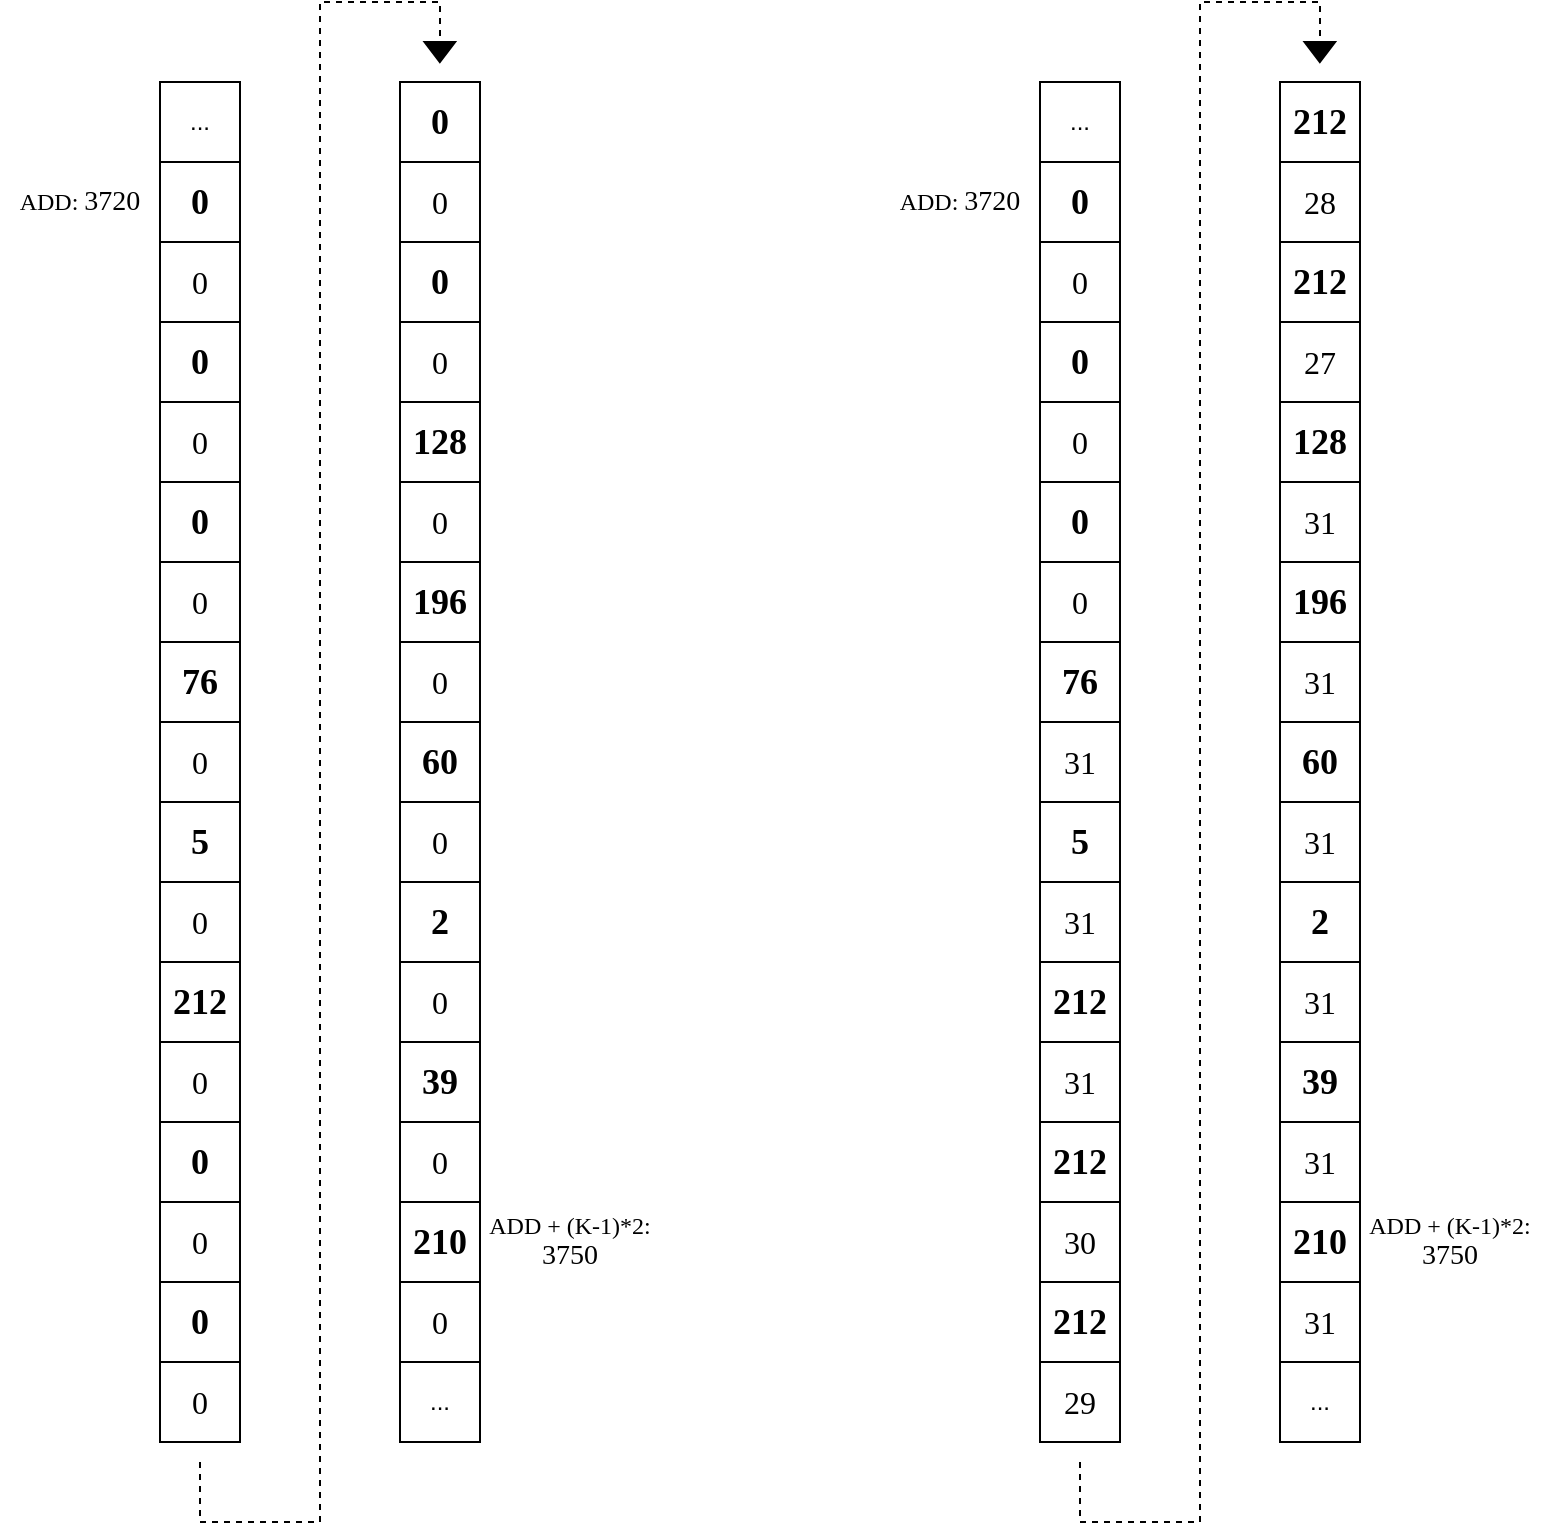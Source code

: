 <mxfile version="24.2.1" type="device">
  <diagram name="Pagina-1" id="ZGay-JrqjkubjTnjsi3_">
    <mxGraphModel dx="1323" dy="690" grid="1" gridSize="10" guides="1" tooltips="1" connect="1" arrows="1" fold="1" page="1" pageScale="1" pageWidth="827" pageHeight="1169" math="0" shadow="0">
      <root>
        <mxCell id="0" />
        <mxCell id="1" parent="0" />
        <mxCell id="2e7SwhbdRD2B7i7yPg1E-1" value="&lt;font size=&quot;1&quot; face=&quot;Times New Roman&quot;&gt;&lt;b style=&quot;font-size: 18px;&quot;&gt;0&lt;/b&gt;&lt;/font&gt;" style="whiteSpace=wrap;html=1;aspect=fixed;" vertex="1" parent="1">
          <mxGeometry x="120" y="200" width="40" height="40" as="geometry" />
        </mxCell>
        <mxCell id="2e7SwhbdRD2B7i7yPg1E-2" value="..." style="whiteSpace=wrap;html=1;aspect=fixed;" vertex="1" parent="1">
          <mxGeometry x="120" y="160" width="40" height="40" as="geometry" />
        </mxCell>
        <mxCell id="2e7SwhbdRD2B7i7yPg1E-3" value="&lt;font style=&quot;font-size: 16px;&quot; face=&quot;Times New Roman&quot;&gt;0&lt;/font&gt;" style="whiteSpace=wrap;html=1;aspect=fixed;" vertex="1" parent="1">
          <mxGeometry x="120" y="240" width="40" height="40" as="geometry" />
        </mxCell>
        <mxCell id="2e7SwhbdRD2B7i7yPg1E-4" value="&lt;font size=&quot;1&quot; face=&quot;Times New Roman&quot;&gt;&lt;b style=&quot;font-size: 18px;&quot;&gt;0&lt;/b&gt;&lt;/font&gt;" style="whiteSpace=wrap;html=1;aspect=fixed;" vertex="1" parent="1">
          <mxGeometry x="120" y="280" width="40" height="40" as="geometry" />
        </mxCell>
        <mxCell id="2e7SwhbdRD2B7i7yPg1E-5" value="&lt;font style=&quot;font-size: 16px;&quot; face=&quot;Times New Roman&quot;&gt;0&lt;/font&gt;" style="whiteSpace=wrap;html=1;aspect=fixed;" vertex="1" parent="1">
          <mxGeometry x="120" y="320" width="40" height="40" as="geometry" />
        </mxCell>
        <mxCell id="2e7SwhbdRD2B7i7yPg1E-6" value="&lt;font size=&quot;1&quot; face=&quot;Times New Roman&quot;&gt;&lt;b style=&quot;font-size: 18px;&quot;&gt;0&lt;/b&gt;&lt;/font&gt;" style="whiteSpace=wrap;html=1;aspect=fixed;" vertex="1" parent="1">
          <mxGeometry x="120" y="360" width="40" height="40" as="geometry" />
        </mxCell>
        <mxCell id="2e7SwhbdRD2B7i7yPg1E-7" value="&lt;font style=&quot;font-size: 16px;&quot; face=&quot;Times New Roman&quot;&gt;0&lt;/font&gt;" style="whiteSpace=wrap;html=1;aspect=fixed;" vertex="1" parent="1">
          <mxGeometry x="120" y="400" width="40" height="40" as="geometry" />
        </mxCell>
        <mxCell id="2e7SwhbdRD2B7i7yPg1E-8" value="&lt;font size=&quot;1&quot; face=&quot;Times New Roman&quot;&gt;&lt;b style=&quot;font-size: 18px;&quot;&gt;76&lt;/b&gt;&lt;/font&gt;" style="whiteSpace=wrap;html=1;aspect=fixed;" vertex="1" parent="1">
          <mxGeometry x="120" y="440" width="40" height="40" as="geometry" />
        </mxCell>
        <mxCell id="2e7SwhbdRD2B7i7yPg1E-9" value="&lt;font style=&quot;font-size: 16px;&quot; face=&quot;Times New Roman&quot;&gt;0&lt;/font&gt;" style="whiteSpace=wrap;html=1;aspect=fixed;" vertex="1" parent="1">
          <mxGeometry x="120" y="480" width="40" height="40" as="geometry" />
        </mxCell>
        <mxCell id="2e7SwhbdRD2B7i7yPg1E-10" value="&lt;font size=&quot;1&quot; face=&quot;Times New Roman&quot;&gt;&lt;b style=&quot;font-size: 18px;&quot;&gt;5&lt;/b&gt;&lt;/font&gt;" style="whiteSpace=wrap;html=1;aspect=fixed;" vertex="1" parent="1">
          <mxGeometry x="120" y="520" width="40" height="40" as="geometry" />
        </mxCell>
        <mxCell id="2e7SwhbdRD2B7i7yPg1E-11" value="&lt;font style=&quot;font-size: 16px;&quot; face=&quot;Times New Roman&quot;&gt;0&lt;/font&gt;" style="whiteSpace=wrap;html=1;aspect=fixed;" vertex="1" parent="1">
          <mxGeometry x="120" y="560" width="40" height="40" as="geometry" />
        </mxCell>
        <mxCell id="2e7SwhbdRD2B7i7yPg1E-12" value="&lt;font size=&quot;1&quot; face=&quot;Times New Roman&quot;&gt;&lt;b style=&quot;font-size: 18px;&quot;&gt;212&lt;/b&gt;&lt;/font&gt;" style="whiteSpace=wrap;html=1;aspect=fixed;" vertex="1" parent="1">
          <mxGeometry x="120" y="600" width="40" height="40" as="geometry" />
        </mxCell>
        <mxCell id="2e7SwhbdRD2B7i7yPg1E-13" value="&lt;font style=&quot;font-size: 16px;&quot; face=&quot;Times New Roman&quot;&gt;0&lt;/font&gt;" style="whiteSpace=wrap;html=1;aspect=fixed;" vertex="1" parent="1">
          <mxGeometry x="120" y="640" width="40" height="40" as="geometry" />
        </mxCell>
        <mxCell id="2e7SwhbdRD2B7i7yPg1E-14" value="&lt;font size=&quot;1&quot; face=&quot;Times New Roman&quot;&gt;&lt;b style=&quot;font-size: 18px;&quot;&gt;0&lt;/b&gt;&lt;/font&gt;" style="whiteSpace=wrap;html=1;aspect=fixed;" vertex="1" parent="1">
          <mxGeometry x="120" y="680" width="40" height="40" as="geometry" />
        </mxCell>
        <mxCell id="2e7SwhbdRD2B7i7yPg1E-15" value="&lt;font style=&quot;font-size: 16px;&quot; face=&quot;Times New Roman&quot;&gt;0&lt;/font&gt;" style="whiteSpace=wrap;html=1;aspect=fixed;" vertex="1" parent="1">
          <mxGeometry x="120" y="720" width="40" height="40" as="geometry" />
        </mxCell>
        <mxCell id="2e7SwhbdRD2B7i7yPg1E-16" value="&lt;font size=&quot;1&quot; face=&quot;Times New Roman&quot;&gt;&lt;b style=&quot;font-size: 18px;&quot;&gt;0&lt;/b&gt;&lt;/font&gt;" style="whiteSpace=wrap;html=1;aspect=fixed;" vertex="1" parent="1">
          <mxGeometry x="120" y="760" width="40" height="40" as="geometry" />
        </mxCell>
        <mxCell id="2e7SwhbdRD2B7i7yPg1E-17" value="&lt;font style=&quot;font-size: 16px;&quot; face=&quot;Times New Roman&quot;&gt;0&lt;/font&gt;" style="whiteSpace=wrap;html=1;aspect=fixed;" vertex="1" parent="1">
          <mxGeometry x="120" y="800" width="40" height="40" as="geometry" />
        </mxCell>
        <mxCell id="2e7SwhbdRD2B7i7yPg1E-42" value="&lt;font size=&quot;1&quot; face=&quot;Times New Roman&quot;&gt;&lt;b style=&quot;font-size: 18px;&quot;&gt;0&lt;/b&gt;&lt;/font&gt;" style="whiteSpace=wrap;html=1;aspect=fixed;" vertex="1" parent="1">
          <mxGeometry x="240" y="160" width="40" height="40" as="geometry" />
        </mxCell>
        <mxCell id="2e7SwhbdRD2B7i7yPg1E-43" value="&lt;font style=&quot;font-size: 16px;&quot; face=&quot;Times New Roman&quot;&gt;0&lt;/font&gt;" style="whiteSpace=wrap;html=1;aspect=fixed;" vertex="1" parent="1">
          <mxGeometry x="240" y="200" width="40" height="40" as="geometry" />
        </mxCell>
        <mxCell id="2e7SwhbdRD2B7i7yPg1E-44" value="&lt;font size=&quot;1&quot; face=&quot;Times New Roman&quot;&gt;&lt;b style=&quot;font-size: 18px;&quot;&gt;0&lt;/b&gt;&lt;/font&gt;" style="whiteSpace=wrap;html=1;aspect=fixed;" vertex="1" parent="1">
          <mxGeometry x="240" y="240" width="40" height="40" as="geometry" />
        </mxCell>
        <mxCell id="2e7SwhbdRD2B7i7yPg1E-45" value="&lt;font style=&quot;font-size: 16px;&quot; face=&quot;Times New Roman&quot;&gt;0&lt;/font&gt;" style="whiteSpace=wrap;html=1;aspect=fixed;" vertex="1" parent="1">
          <mxGeometry x="240" y="280" width="40" height="40" as="geometry" />
        </mxCell>
        <mxCell id="2e7SwhbdRD2B7i7yPg1E-46" value="&lt;font size=&quot;1&quot; face=&quot;Times New Roman&quot;&gt;&lt;b style=&quot;font-size: 18px;&quot;&gt;128&lt;/b&gt;&lt;/font&gt;" style="whiteSpace=wrap;html=1;aspect=fixed;" vertex="1" parent="1">
          <mxGeometry x="240" y="320" width="40" height="40" as="geometry" />
        </mxCell>
        <mxCell id="2e7SwhbdRD2B7i7yPg1E-47" value="&lt;font style=&quot;font-size: 16px;&quot; face=&quot;Times New Roman&quot;&gt;0&lt;/font&gt;" style="whiteSpace=wrap;html=1;aspect=fixed;" vertex="1" parent="1">
          <mxGeometry x="240" y="360" width="40" height="40" as="geometry" />
        </mxCell>
        <mxCell id="2e7SwhbdRD2B7i7yPg1E-48" value="&lt;font size=&quot;1&quot; face=&quot;Times New Roman&quot;&gt;&lt;b style=&quot;font-size: 18px;&quot;&gt;196&lt;/b&gt;&lt;/font&gt;" style="whiteSpace=wrap;html=1;aspect=fixed;" vertex="1" parent="1">
          <mxGeometry x="240" y="400" width="40" height="40" as="geometry" />
        </mxCell>
        <mxCell id="2e7SwhbdRD2B7i7yPg1E-49" value="&lt;font style=&quot;font-size: 16px;&quot; face=&quot;Times New Roman&quot;&gt;0&lt;/font&gt;" style="whiteSpace=wrap;html=1;aspect=fixed;" vertex="1" parent="1">
          <mxGeometry x="240" y="440" width="40" height="40" as="geometry" />
        </mxCell>
        <mxCell id="2e7SwhbdRD2B7i7yPg1E-50" value="&lt;font size=&quot;1&quot; face=&quot;Times New Roman&quot;&gt;&lt;b style=&quot;font-size: 18px;&quot;&gt;60&lt;/b&gt;&lt;/font&gt;" style="whiteSpace=wrap;html=1;aspect=fixed;" vertex="1" parent="1">
          <mxGeometry x="240" y="480" width="40" height="40" as="geometry" />
        </mxCell>
        <mxCell id="2e7SwhbdRD2B7i7yPg1E-51" value="&lt;font style=&quot;font-size: 16px;&quot; face=&quot;Times New Roman&quot;&gt;0&lt;/font&gt;" style="whiteSpace=wrap;html=1;aspect=fixed;" vertex="1" parent="1">
          <mxGeometry x="240" y="520" width="40" height="40" as="geometry" />
        </mxCell>
        <mxCell id="2e7SwhbdRD2B7i7yPg1E-52" value="&lt;font size=&quot;1&quot; face=&quot;Times New Roman&quot;&gt;&lt;b style=&quot;font-size: 18px;&quot;&gt;2&lt;/b&gt;&lt;/font&gt;" style="whiteSpace=wrap;html=1;aspect=fixed;" vertex="1" parent="1">
          <mxGeometry x="240" y="560" width="40" height="40" as="geometry" />
        </mxCell>
        <mxCell id="2e7SwhbdRD2B7i7yPg1E-53" value="&lt;font style=&quot;font-size: 16px;&quot; face=&quot;Times New Roman&quot;&gt;0&lt;/font&gt;" style="whiteSpace=wrap;html=1;aspect=fixed;" vertex="1" parent="1">
          <mxGeometry x="240" y="600" width="40" height="40" as="geometry" />
        </mxCell>
        <mxCell id="2e7SwhbdRD2B7i7yPg1E-54" value="&lt;font size=&quot;1&quot; face=&quot;Times New Roman&quot;&gt;&lt;b style=&quot;font-size: 18px;&quot;&gt;39&lt;/b&gt;&lt;/font&gt;" style="whiteSpace=wrap;html=1;aspect=fixed;" vertex="1" parent="1">
          <mxGeometry x="240" y="640" width="40" height="40" as="geometry" />
        </mxCell>
        <mxCell id="2e7SwhbdRD2B7i7yPg1E-55" value="&lt;font style=&quot;font-size: 16px;&quot; face=&quot;Times New Roman&quot;&gt;0&lt;/font&gt;" style="whiteSpace=wrap;html=1;aspect=fixed;" vertex="1" parent="1">
          <mxGeometry x="240" y="680" width="40" height="40" as="geometry" />
        </mxCell>
        <mxCell id="2e7SwhbdRD2B7i7yPg1E-56" value="&lt;font size=&quot;1&quot; face=&quot;Times New Roman&quot;&gt;&lt;b style=&quot;font-size: 18px;&quot;&gt;210&lt;/b&gt;&lt;/font&gt;" style="whiteSpace=wrap;html=1;aspect=fixed;" vertex="1" parent="1">
          <mxGeometry x="240" y="720" width="40" height="40" as="geometry" />
        </mxCell>
        <mxCell id="2e7SwhbdRD2B7i7yPg1E-57" value="&lt;font style=&quot;font-size: 16px;&quot; face=&quot;Times New Roman&quot;&gt;0&lt;/font&gt;" style="whiteSpace=wrap;html=1;aspect=fixed;" vertex="1" parent="1">
          <mxGeometry x="240" y="760" width="40" height="40" as="geometry" />
        </mxCell>
        <mxCell id="2e7SwhbdRD2B7i7yPg1E-58" value="..." style="whiteSpace=wrap;html=1;aspect=fixed;" vertex="1" parent="1">
          <mxGeometry x="240" y="800" width="40" height="40" as="geometry" />
        </mxCell>
        <mxCell id="2e7SwhbdRD2B7i7yPg1E-62" value="" style="shape=mxgraph.arrows2.wedgeArrow;html=1;bendable=0;startWidth=7.651;fillColor=strokeColor;defaultFillColor=invert;defaultGradientColor=invert;rounded=0;" edge="1" parent="1">
          <mxGeometry width="100" height="100" relative="1" as="geometry">
            <mxPoint x="259.92" y="140" as="sourcePoint" />
            <mxPoint x="259.92" y="150" as="targetPoint" />
          </mxGeometry>
        </mxCell>
        <mxCell id="2e7SwhbdRD2B7i7yPg1E-64" value="" style="endArrow=none;dashed=1;html=1;rounded=0;" edge="1" parent="1">
          <mxGeometry width="50" height="50" relative="1" as="geometry">
            <mxPoint x="140" y="850" as="sourcePoint" />
            <mxPoint x="260" y="140" as="targetPoint" />
            <Array as="points">
              <mxPoint x="140" y="880" />
              <mxPoint x="200" y="880" />
              <mxPoint x="200" y="120" />
              <mxPoint x="260" y="120" />
            </Array>
          </mxGeometry>
        </mxCell>
        <mxCell id="2e7SwhbdRD2B7i7yPg1E-66" value="&lt;font size=&quot;1&quot; face=&quot;Times New Roman&quot;&gt;&lt;b style=&quot;font-size: 18px;&quot;&gt;0&lt;/b&gt;&lt;/font&gt;" style="whiteSpace=wrap;html=1;aspect=fixed;" vertex="1" parent="1">
          <mxGeometry x="560" y="200" width="40" height="40" as="geometry" />
        </mxCell>
        <mxCell id="2e7SwhbdRD2B7i7yPg1E-67" value="..." style="whiteSpace=wrap;html=1;aspect=fixed;" vertex="1" parent="1">
          <mxGeometry x="560" y="160" width="40" height="40" as="geometry" />
        </mxCell>
        <mxCell id="2e7SwhbdRD2B7i7yPg1E-68" value="&lt;font style=&quot;font-size: 16px;&quot; face=&quot;Times New Roman&quot;&gt;0&lt;/font&gt;" style="whiteSpace=wrap;html=1;aspect=fixed;" vertex="1" parent="1">
          <mxGeometry x="560" y="240" width="40" height="40" as="geometry" />
        </mxCell>
        <mxCell id="2e7SwhbdRD2B7i7yPg1E-69" value="&lt;font size=&quot;1&quot; face=&quot;Times New Roman&quot;&gt;&lt;b style=&quot;font-size: 18px;&quot;&gt;0&lt;/b&gt;&lt;/font&gt;" style="whiteSpace=wrap;html=1;aspect=fixed;" vertex="1" parent="1">
          <mxGeometry x="560" y="280" width="40" height="40" as="geometry" />
        </mxCell>
        <mxCell id="2e7SwhbdRD2B7i7yPg1E-70" value="&lt;font style=&quot;font-size: 16px;&quot; face=&quot;Times New Roman&quot;&gt;0&lt;/font&gt;" style="whiteSpace=wrap;html=1;aspect=fixed;" vertex="1" parent="1">
          <mxGeometry x="560" y="320" width="40" height="40" as="geometry" />
        </mxCell>
        <mxCell id="2e7SwhbdRD2B7i7yPg1E-71" value="&lt;font size=&quot;1&quot; face=&quot;Times New Roman&quot;&gt;&lt;b style=&quot;font-size: 18px;&quot;&gt;0&lt;/b&gt;&lt;/font&gt;" style="whiteSpace=wrap;html=1;aspect=fixed;" vertex="1" parent="1">
          <mxGeometry x="560" y="360" width="40" height="40" as="geometry" />
        </mxCell>
        <mxCell id="2e7SwhbdRD2B7i7yPg1E-72" value="&lt;font style=&quot;font-size: 16px;&quot; face=&quot;Times New Roman&quot;&gt;0&lt;/font&gt;" style="whiteSpace=wrap;html=1;aspect=fixed;" vertex="1" parent="1">
          <mxGeometry x="560" y="400" width="40" height="40" as="geometry" />
        </mxCell>
        <mxCell id="2e7SwhbdRD2B7i7yPg1E-73" value="&lt;font size=&quot;1&quot; face=&quot;Times New Roman&quot;&gt;&lt;b style=&quot;font-size: 18px;&quot;&gt;76&lt;/b&gt;&lt;/font&gt;" style="whiteSpace=wrap;html=1;aspect=fixed;" vertex="1" parent="1">
          <mxGeometry x="560" y="440" width="40" height="40" as="geometry" />
        </mxCell>
        <mxCell id="2e7SwhbdRD2B7i7yPg1E-74" value="&lt;font style=&quot;font-size: 16px;&quot; face=&quot;Times New Roman&quot;&gt;31&lt;/font&gt;" style="whiteSpace=wrap;html=1;aspect=fixed;" vertex="1" parent="1">
          <mxGeometry x="560" y="480" width="40" height="40" as="geometry" />
        </mxCell>
        <mxCell id="2e7SwhbdRD2B7i7yPg1E-75" value="&lt;font size=&quot;1&quot; face=&quot;Times New Roman&quot;&gt;&lt;b style=&quot;font-size: 18px;&quot;&gt;5&lt;/b&gt;&lt;/font&gt;" style="whiteSpace=wrap;html=1;aspect=fixed;" vertex="1" parent="1">
          <mxGeometry x="560" y="520" width="40" height="40" as="geometry" />
        </mxCell>
        <mxCell id="2e7SwhbdRD2B7i7yPg1E-76" value="&lt;font style=&quot;font-size: 16px;&quot; face=&quot;Times New Roman&quot;&gt;31&lt;/font&gt;" style="whiteSpace=wrap;html=1;aspect=fixed;" vertex="1" parent="1">
          <mxGeometry x="560" y="560" width="40" height="40" as="geometry" />
        </mxCell>
        <mxCell id="2e7SwhbdRD2B7i7yPg1E-77" value="&lt;font size=&quot;1&quot; face=&quot;Times New Roman&quot;&gt;&lt;b style=&quot;font-size: 18px;&quot;&gt;212&lt;/b&gt;&lt;/font&gt;" style="whiteSpace=wrap;html=1;aspect=fixed;" vertex="1" parent="1">
          <mxGeometry x="560" y="600" width="40" height="40" as="geometry" />
        </mxCell>
        <mxCell id="2e7SwhbdRD2B7i7yPg1E-78" value="&lt;font style=&quot;font-size: 16px;&quot; face=&quot;Times New Roman&quot;&gt;31&lt;/font&gt;" style="whiteSpace=wrap;html=1;aspect=fixed;" vertex="1" parent="1">
          <mxGeometry x="560" y="640" width="40" height="40" as="geometry" />
        </mxCell>
        <mxCell id="2e7SwhbdRD2B7i7yPg1E-79" value="&lt;font size=&quot;1&quot; face=&quot;Times New Roman&quot;&gt;&lt;b style=&quot;font-size: 18px;&quot;&gt;212&lt;/b&gt;&lt;/font&gt;" style="whiteSpace=wrap;html=1;aspect=fixed;" vertex="1" parent="1">
          <mxGeometry x="560" y="680" width="40" height="40" as="geometry" />
        </mxCell>
        <mxCell id="2e7SwhbdRD2B7i7yPg1E-80" value="&lt;font style=&quot;font-size: 16px;&quot; face=&quot;Times New Roman&quot;&gt;30&lt;/font&gt;" style="whiteSpace=wrap;html=1;aspect=fixed;" vertex="1" parent="1">
          <mxGeometry x="560" y="720" width="40" height="40" as="geometry" />
        </mxCell>
        <mxCell id="2e7SwhbdRD2B7i7yPg1E-81" value="&lt;font size=&quot;1&quot; face=&quot;Times New Roman&quot;&gt;&lt;b style=&quot;font-size: 18px;&quot;&gt;212&lt;/b&gt;&lt;/font&gt;" style="whiteSpace=wrap;html=1;aspect=fixed;" vertex="1" parent="1">
          <mxGeometry x="560" y="760" width="40" height="40" as="geometry" />
        </mxCell>
        <mxCell id="2e7SwhbdRD2B7i7yPg1E-82" value="&lt;font style=&quot;font-size: 16px;&quot; face=&quot;Times New Roman&quot;&gt;29&lt;/font&gt;" style="whiteSpace=wrap;html=1;aspect=fixed;" vertex="1" parent="1">
          <mxGeometry x="560" y="800" width="40" height="40" as="geometry" />
        </mxCell>
        <mxCell id="2e7SwhbdRD2B7i7yPg1E-83" value="&lt;font size=&quot;1&quot; face=&quot;Times New Roman&quot;&gt;&lt;b style=&quot;font-size: 18px;&quot;&gt;212&lt;/b&gt;&lt;/font&gt;" style="whiteSpace=wrap;html=1;aspect=fixed;" vertex="1" parent="1">
          <mxGeometry x="680" y="160" width="40" height="40" as="geometry" />
        </mxCell>
        <mxCell id="2e7SwhbdRD2B7i7yPg1E-84" value="&lt;font style=&quot;font-size: 16px;&quot; face=&quot;Times New Roman&quot;&gt;28&lt;/font&gt;" style="whiteSpace=wrap;html=1;aspect=fixed;" vertex="1" parent="1">
          <mxGeometry x="680" y="200" width="40" height="40" as="geometry" />
        </mxCell>
        <mxCell id="2e7SwhbdRD2B7i7yPg1E-85" value="&lt;font size=&quot;1&quot; face=&quot;Times New Roman&quot;&gt;&lt;b style=&quot;font-size: 18px;&quot;&gt;212&lt;/b&gt;&lt;/font&gt;" style="whiteSpace=wrap;html=1;aspect=fixed;" vertex="1" parent="1">
          <mxGeometry x="680" y="240" width="40" height="40" as="geometry" />
        </mxCell>
        <mxCell id="2e7SwhbdRD2B7i7yPg1E-86" value="&lt;font style=&quot;font-size: 16px;&quot; face=&quot;Times New Roman&quot;&gt;27&lt;/font&gt;" style="whiteSpace=wrap;html=1;aspect=fixed;" vertex="1" parent="1">
          <mxGeometry x="680" y="280" width="40" height="40" as="geometry" />
        </mxCell>
        <mxCell id="2e7SwhbdRD2B7i7yPg1E-87" value="&lt;font size=&quot;1&quot; face=&quot;Times New Roman&quot;&gt;&lt;b style=&quot;font-size: 18px;&quot;&gt;128&lt;/b&gt;&lt;/font&gt;" style="whiteSpace=wrap;html=1;aspect=fixed;" vertex="1" parent="1">
          <mxGeometry x="680" y="320" width="40" height="40" as="geometry" />
        </mxCell>
        <mxCell id="2e7SwhbdRD2B7i7yPg1E-88" value="&lt;font style=&quot;font-size: 16px;&quot; face=&quot;Times New Roman&quot;&gt;31&lt;/font&gt;" style="whiteSpace=wrap;html=1;aspect=fixed;" vertex="1" parent="1">
          <mxGeometry x="680" y="360" width="40" height="40" as="geometry" />
        </mxCell>
        <mxCell id="2e7SwhbdRD2B7i7yPg1E-89" value="&lt;font size=&quot;1&quot; face=&quot;Times New Roman&quot;&gt;&lt;b style=&quot;font-size: 18px;&quot;&gt;196&lt;/b&gt;&lt;/font&gt;" style="whiteSpace=wrap;html=1;aspect=fixed;" vertex="1" parent="1">
          <mxGeometry x="680" y="400" width="40" height="40" as="geometry" />
        </mxCell>
        <mxCell id="2e7SwhbdRD2B7i7yPg1E-90" value="&lt;font style=&quot;font-size: 16px;&quot; face=&quot;Times New Roman&quot;&gt;31&lt;/font&gt;" style="whiteSpace=wrap;html=1;aspect=fixed;" vertex="1" parent="1">
          <mxGeometry x="680" y="440" width="40" height="40" as="geometry" />
        </mxCell>
        <mxCell id="2e7SwhbdRD2B7i7yPg1E-91" value="&lt;font size=&quot;1&quot; face=&quot;Times New Roman&quot;&gt;&lt;b style=&quot;font-size: 18px;&quot;&gt;60&lt;/b&gt;&lt;/font&gt;" style="whiteSpace=wrap;html=1;aspect=fixed;" vertex="1" parent="1">
          <mxGeometry x="680" y="480" width="40" height="40" as="geometry" />
        </mxCell>
        <mxCell id="2e7SwhbdRD2B7i7yPg1E-92" value="&lt;font style=&quot;font-size: 16px;&quot; face=&quot;Times New Roman&quot;&gt;31&lt;/font&gt;" style="whiteSpace=wrap;html=1;aspect=fixed;" vertex="1" parent="1">
          <mxGeometry x="680" y="520" width="40" height="40" as="geometry" />
        </mxCell>
        <mxCell id="2e7SwhbdRD2B7i7yPg1E-93" value="&lt;font size=&quot;1&quot; face=&quot;Times New Roman&quot;&gt;&lt;b style=&quot;font-size: 18px;&quot;&gt;2&lt;/b&gt;&lt;/font&gt;" style="whiteSpace=wrap;html=1;aspect=fixed;" vertex="1" parent="1">
          <mxGeometry x="680" y="560" width="40" height="40" as="geometry" />
        </mxCell>
        <mxCell id="2e7SwhbdRD2B7i7yPg1E-94" value="&lt;font style=&quot;font-size: 16px;&quot; face=&quot;Times New Roman&quot;&gt;31&lt;/font&gt;" style="whiteSpace=wrap;html=1;aspect=fixed;" vertex="1" parent="1">
          <mxGeometry x="680" y="600" width="40" height="40" as="geometry" />
        </mxCell>
        <mxCell id="2e7SwhbdRD2B7i7yPg1E-95" value="&lt;font size=&quot;1&quot; face=&quot;Times New Roman&quot;&gt;&lt;b style=&quot;font-size: 18px;&quot;&gt;39&lt;/b&gt;&lt;/font&gt;" style="whiteSpace=wrap;html=1;aspect=fixed;" vertex="1" parent="1">
          <mxGeometry x="680" y="640" width="40" height="40" as="geometry" />
        </mxCell>
        <mxCell id="2e7SwhbdRD2B7i7yPg1E-96" value="&lt;font style=&quot;font-size: 16px;&quot; face=&quot;Times New Roman&quot;&gt;31&lt;/font&gt;" style="whiteSpace=wrap;html=1;aspect=fixed;" vertex="1" parent="1">
          <mxGeometry x="680" y="680" width="40" height="40" as="geometry" />
        </mxCell>
        <mxCell id="2e7SwhbdRD2B7i7yPg1E-97" value="&lt;font size=&quot;1&quot; face=&quot;Times New Roman&quot;&gt;&lt;b style=&quot;font-size: 18px;&quot;&gt;210&lt;/b&gt;&lt;/font&gt;" style="whiteSpace=wrap;html=1;aspect=fixed;" vertex="1" parent="1">
          <mxGeometry x="680" y="720" width="40" height="40" as="geometry" />
        </mxCell>
        <mxCell id="2e7SwhbdRD2B7i7yPg1E-98" value="&lt;font style=&quot;font-size: 16px;&quot; face=&quot;Times New Roman&quot;&gt;31&lt;/font&gt;" style="whiteSpace=wrap;html=1;aspect=fixed;" vertex="1" parent="1">
          <mxGeometry x="680" y="760" width="40" height="40" as="geometry" />
        </mxCell>
        <mxCell id="2e7SwhbdRD2B7i7yPg1E-99" value="..." style="whiteSpace=wrap;html=1;aspect=fixed;" vertex="1" parent="1">
          <mxGeometry x="680" y="800" width="40" height="40" as="geometry" />
        </mxCell>
        <mxCell id="2e7SwhbdRD2B7i7yPg1E-100" value="" style="shape=mxgraph.arrows2.wedgeArrow;html=1;bendable=0;startWidth=7.651;fillColor=strokeColor;defaultFillColor=invert;defaultGradientColor=invert;rounded=0;" edge="1" parent="1">
          <mxGeometry width="100" height="100" relative="1" as="geometry">
            <mxPoint x="699.92" y="140" as="sourcePoint" />
            <mxPoint x="699.92" y="150" as="targetPoint" />
          </mxGeometry>
        </mxCell>
        <mxCell id="2e7SwhbdRD2B7i7yPg1E-101" value="" style="endArrow=none;dashed=1;html=1;rounded=0;" edge="1" parent="1">
          <mxGeometry width="50" height="50" relative="1" as="geometry">
            <mxPoint x="580" y="850" as="sourcePoint" />
            <mxPoint x="700" y="140" as="targetPoint" />
            <Array as="points">
              <mxPoint x="580" y="880" />
              <mxPoint x="640" y="880" />
              <mxPoint x="640" y="120" />
              <mxPoint x="700" y="120" />
            </Array>
          </mxGeometry>
        </mxCell>
        <mxCell id="2e7SwhbdRD2B7i7yPg1E-102" value="&lt;font face=&quot;Times New Roman&quot;&gt;ADD: &lt;/font&gt;&lt;font style=&quot;font-size: 14px;&quot; face=&quot;Times New Roman&quot;&gt;3720&lt;/font&gt;" style="text;html=1;align=center;verticalAlign=middle;whiteSpace=wrap;rounded=0;" vertex="1" parent="1">
          <mxGeometry x="40" y="205" width="80" height="30" as="geometry" />
        </mxCell>
        <mxCell id="2e7SwhbdRD2B7i7yPg1E-141" value="&lt;font face=&quot;Times New Roman&quot;&gt;ADD: &lt;/font&gt;&lt;font style=&quot;font-size: 14px;&quot; face=&quot;Times New Roman&quot;&gt;3720&lt;/font&gt;" style="text;html=1;align=center;verticalAlign=middle;whiteSpace=wrap;rounded=0;" vertex="1" parent="1">
          <mxGeometry x="480" y="205" width="80" height="30" as="geometry" />
        </mxCell>
        <mxCell id="2e7SwhbdRD2B7i7yPg1E-143" value="&lt;font face=&quot;Times New Roman&quot;&gt;ADD + (K-1)*2: &lt;/font&gt;&lt;font style=&quot;font-size: 14px;&quot; face=&quot;Times New Roman&quot;&gt;3750&lt;/font&gt;" style="text;html=1;align=center;verticalAlign=middle;whiteSpace=wrap;rounded=0;" vertex="1" parent="1">
          <mxGeometry x="280" y="725" width="90" height="30" as="geometry" />
        </mxCell>
        <mxCell id="2e7SwhbdRD2B7i7yPg1E-144" value="&lt;font face=&quot;Times New Roman&quot;&gt;ADD + (K-1)*2: &lt;/font&gt;&lt;font style=&quot;font-size: 14px;&quot; face=&quot;Times New Roman&quot;&gt;3750&lt;/font&gt;" style="text;html=1;align=center;verticalAlign=middle;whiteSpace=wrap;rounded=0;" vertex="1" parent="1">
          <mxGeometry x="720" y="725" width="90" height="30" as="geometry" />
        </mxCell>
      </root>
    </mxGraphModel>
  </diagram>
</mxfile>
